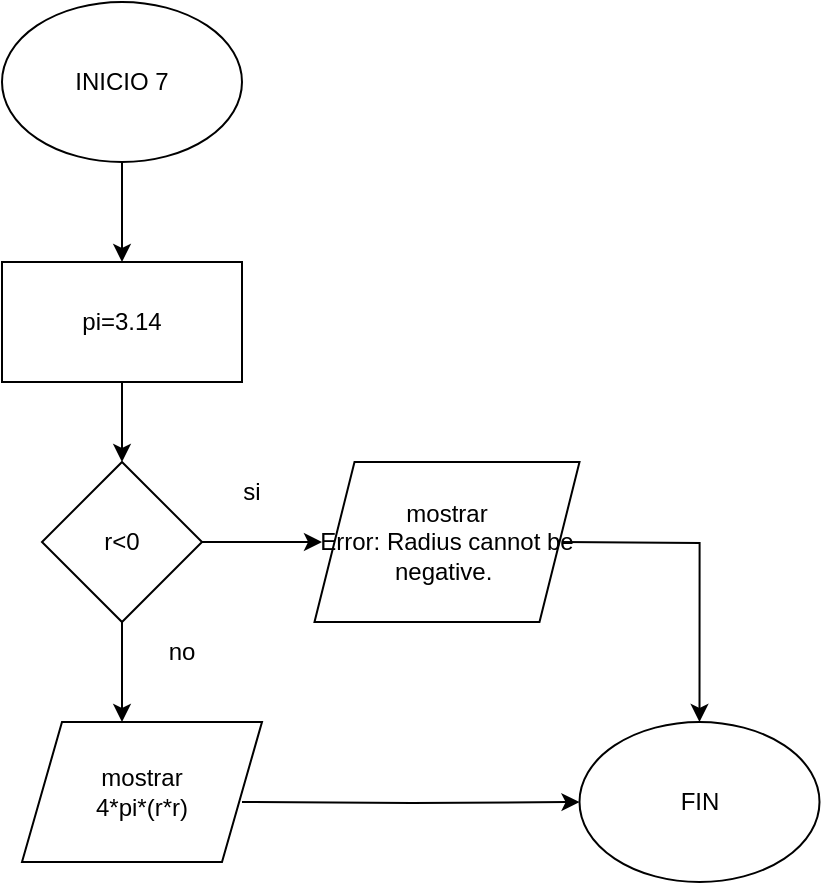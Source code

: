 <mxfile version="24.4.0" type="github">
  <diagram name="Página-1" id="0Gzvc756-amHoLv7M9Rp">
    <mxGraphModel dx="1207" dy="-2098" grid="1" gridSize="10" guides="1" tooltips="1" connect="1" arrows="1" fold="1" page="1" pageScale="1" pageWidth="827" pageHeight="1169" math="0" shadow="0">
      <root>
        <mxCell id="0" />
        <mxCell id="1" parent="0" />
        <mxCell id="u0J5dfirL_otd2QHzSiU-1" value="" style="edgeStyle=orthogonalEdgeStyle;rounded=0;orthogonalLoop=1;jettySize=auto;html=1;" edge="1" parent="1" source="u0J5dfirL_otd2QHzSiU-2" target="u0J5dfirL_otd2QHzSiU-4">
          <mxGeometry relative="1" as="geometry" />
        </mxCell>
        <mxCell id="u0J5dfirL_otd2QHzSiU-2" value="INICIO 7" style="ellipse;whiteSpace=wrap;html=1;" vertex="1" parent="1">
          <mxGeometry x="80" y="3560" width="120" height="80" as="geometry" />
        </mxCell>
        <mxCell id="u0J5dfirL_otd2QHzSiU-3" value="" style="edgeStyle=orthogonalEdgeStyle;rounded=0;orthogonalLoop=1;jettySize=auto;html=1;" edge="1" parent="1" source="u0J5dfirL_otd2QHzSiU-4" target="u0J5dfirL_otd2QHzSiU-7">
          <mxGeometry relative="1" as="geometry" />
        </mxCell>
        <mxCell id="u0J5dfirL_otd2QHzSiU-4" value="pi=3.14" style="whiteSpace=wrap;html=1;" vertex="1" parent="1">
          <mxGeometry x="80" y="3690" width="120" height="60" as="geometry" />
        </mxCell>
        <mxCell id="u0J5dfirL_otd2QHzSiU-5" value="" style="edgeStyle=orthogonalEdgeStyle;rounded=0;orthogonalLoop=1;jettySize=auto;html=1;" edge="1" parent="1" source="u0J5dfirL_otd2QHzSiU-7">
          <mxGeometry relative="1" as="geometry">
            <mxPoint x="140" y="3920" as="targetPoint" />
          </mxGeometry>
        </mxCell>
        <mxCell id="u0J5dfirL_otd2QHzSiU-6" value="" style="edgeStyle=orthogonalEdgeStyle;rounded=0;orthogonalLoop=1;jettySize=auto;html=1;" edge="1" parent="1" source="u0J5dfirL_otd2QHzSiU-7">
          <mxGeometry relative="1" as="geometry">
            <mxPoint x="240" y="3830" as="targetPoint" />
          </mxGeometry>
        </mxCell>
        <mxCell id="u0J5dfirL_otd2QHzSiU-7" value="r&amp;lt;0" style="rhombus;whiteSpace=wrap;html=1;" vertex="1" parent="1">
          <mxGeometry x="100" y="3790" width="80" height="80" as="geometry" />
        </mxCell>
        <mxCell id="u0J5dfirL_otd2QHzSiU-8" style="edgeStyle=orthogonalEdgeStyle;rounded=0;orthogonalLoop=1;jettySize=auto;html=1;" edge="1" parent="1" target="u0J5dfirL_otd2QHzSiU-12">
          <mxGeometry relative="1" as="geometry">
            <mxPoint x="200" y="3960" as="sourcePoint" />
          </mxGeometry>
        </mxCell>
        <mxCell id="u0J5dfirL_otd2QHzSiU-9" style="edgeStyle=orthogonalEdgeStyle;rounded=0;orthogonalLoop=1;jettySize=auto;html=1;" edge="1" parent="1" target="u0J5dfirL_otd2QHzSiU-12">
          <mxGeometry relative="1" as="geometry">
            <mxPoint x="360" y="3830" as="sourcePoint" />
          </mxGeometry>
        </mxCell>
        <mxCell id="u0J5dfirL_otd2QHzSiU-10" value="si" style="text;html=1;align=center;verticalAlign=middle;whiteSpace=wrap;rounded=0;" vertex="1" parent="1">
          <mxGeometry x="175" y="3790" width="60" height="30" as="geometry" />
        </mxCell>
        <mxCell id="u0J5dfirL_otd2QHzSiU-11" value="no" style="text;html=1;align=center;verticalAlign=middle;whiteSpace=wrap;rounded=0;" vertex="1" parent="1">
          <mxGeometry x="140" y="3870" width="60" height="30" as="geometry" />
        </mxCell>
        <mxCell id="u0J5dfirL_otd2QHzSiU-12" value="FIN" style="ellipse;whiteSpace=wrap;html=1;" vertex="1" parent="1">
          <mxGeometry x="368.75" y="3920" width="120" height="80" as="geometry" />
        </mxCell>
        <mxCell id="u0J5dfirL_otd2QHzSiU-13" value="mostrar&lt;br&gt;&lt;div&gt;&lt;span style=&quot;background-color: initial;&quot;&gt;Error: Radius cannot be negative.&lt;/span&gt;&amp;nbsp;&lt;/div&gt;" style="shape=parallelogram;perimeter=parallelogramPerimeter;whiteSpace=wrap;html=1;fixedSize=1;" vertex="1" parent="1">
          <mxGeometry x="236.25" y="3790" width="132.5" height="80" as="geometry" />
        </mxCell>
        <mxCell id="u0J5dfirL_otd2QHzSiU-14" value="mostrar&lt;div&gt;4*pi*(r*r)&lt;br&gt;&lt;/div&gt;" style="shape=parallelogram;perimeter=parallelogramPerimeter;whiteSpace=wrap;html=1;fixedSize=1;" vertex="1" parent="1">
          <mxGeometry x="90" y="3920" width="120" height="70" as="geometry" />
        </mxCell>
      </root>
    </mxGraphModel>
  </diagram>
</mxfile>
